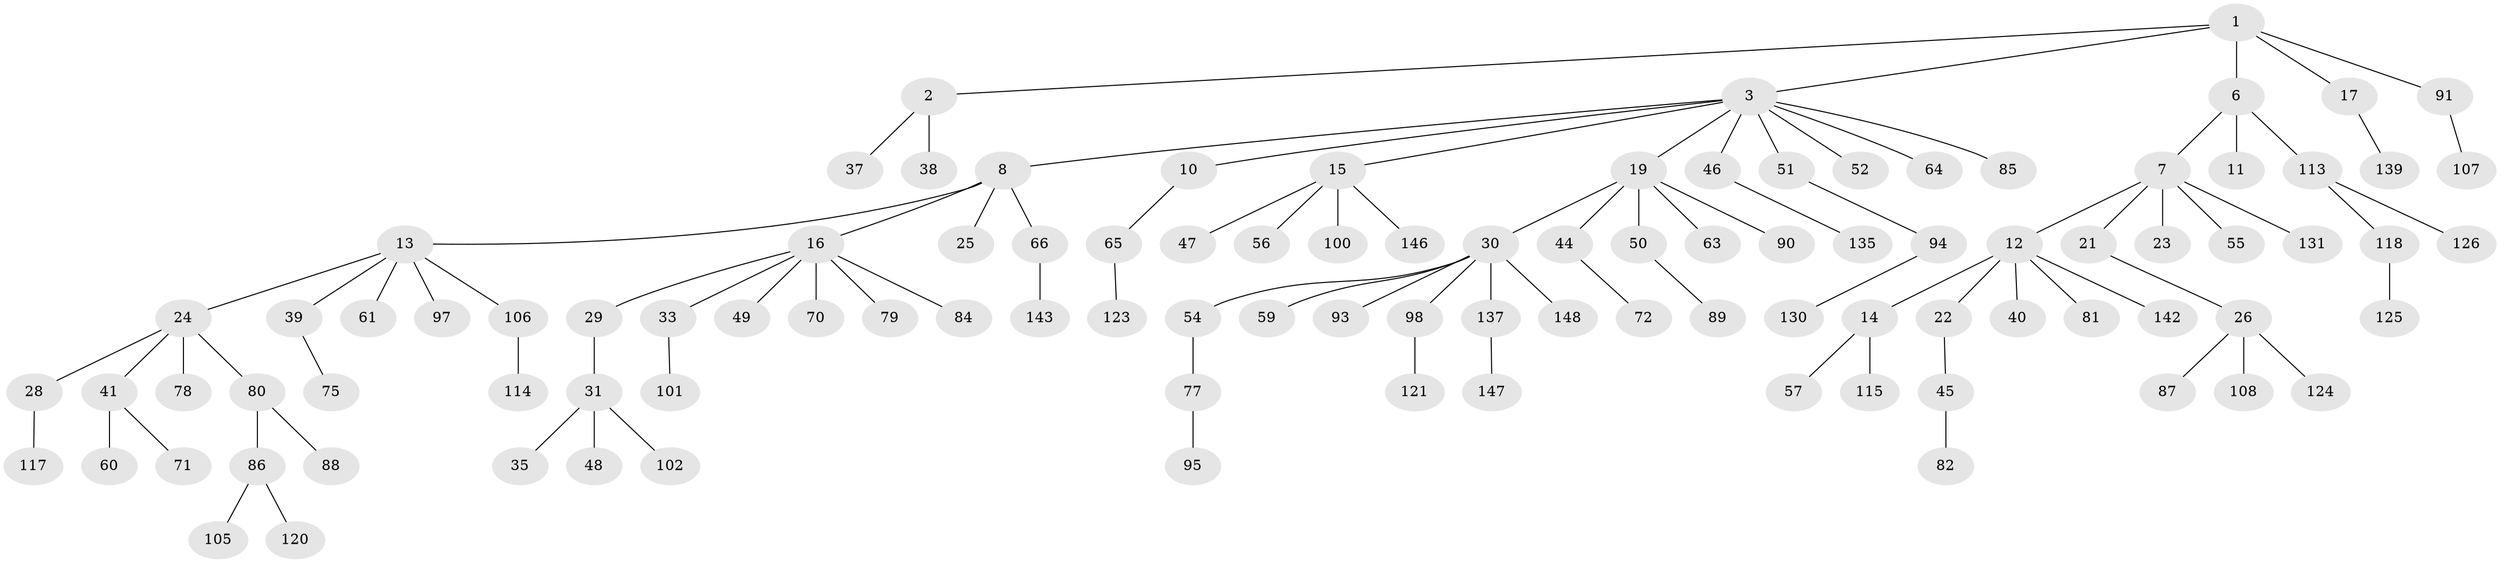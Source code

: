 // original degree distribution, {5: 0.033783783783783786, 2: 0.25, 8: 0.006756756756756757, 3: 0.11486486486486487, 4: 0.060810810810810814, 1: 0.5067567567567568, 6: 0.02027027027027027, 7: 0.006756756756756757}
// Generated by graph-tools (version 1.1) at 2025/42/03/06/25 10:42:04]
// undirected, 103 vertices, 102 edges
graph export_dot {
graph [start="1"]
  node [color=gray90,style=filled];
  1 [super="+5"];
  2 [super="+4"];
  3 [super="+36"];
  6 [super="+34"];
  7 [super="+9"];
  8;
  10;
  11;
  12 [super="+32"];
  13 [super="+133"];
  14 [super="+18"];
  15 [super="+99"];
  16 [super="+20"];
  17 [super="+136"];
  19 [super="+43"];
  21;
  22;
  23;
  24 [super="+27"];
  25 [super="+144"];
  26 [super="+74"];
  28 [super="+58"];
  29;
  30 [super="+67"];
  31 [super="+42"];
  33;
  35;
  37;
  38;
  39;
  40;
  41 [super="+83"];
  44 [super="+62"];
  45 [super="+68"];
  46 [super="+119"];
  47;
  48;
  49;
  50 [super="+96"];
  51 [super="+109"];
  52 [super="+53"];
  54 [super="+73"];
  55;
  56;
  57 [super="+69"];
  59;
  60;
  61;
  63;
  64 [super="+76"];
  65 [super="+140"];
  66 [super="+132"];
  70 [super="+134"];
  71;
  72;
  75;
  77 [super="+104"];
  78 [super="+127"];
  79;
  80 [super="+112"];
  81;
  82;
  84 [super="+111"];
  85 [super="+103"];
  86 [super="+92"];
  87;
  88;
  89;
  90;
  91;
  93;
  94 [super="+110"];
  95;
  97;
  98;
  100;
  101;
  102;
  105 [super="+145"];
  106 [super="+116"];
  107;
  108;
  113;
  114 [super="+129"];
  115;
  117 [super="+138"];
  118 [super="+122"];
  120 [super="+128"];
  121;
  123;
  124;
  125;
  126;
  130;
  131;
  135;
  137 [super="+141"];
  139;
  142;
  143;
  146;
  147;
  148;
  1 -- 2;
  1 -- 3;
  1 -- 6;
  1 -- 91;
  1 -- 17;
  2 -- 37;
  2 -- 38;
  3 -- 8;
  3 -- 10;
  3 -- 15;
  3 -- 19;
  3 -- 46;
  3 -- 85;
  3 -- 64;
  3 -- 51;
  3 -- 52;
  6 -- 7;
  6 -- 11;
  6 -- 113;
  7 -- 12;
  7 -- 23;
  7 -- 55;
  7 -- 131;
  7 -- 21;
  8 -- 13;
  8 -- 16;
  8 -- 25;
  8 -- 66;
  10 -- 65;
  12 -- 14;
  12 -- 22;
  12 -- 40;
  12 -- 81;
  12 -- 142;
  13 -- 24;
  13 -- 39;
  13 -- 61;
  13 -- 97;
  13 -- 106;
  14 -- 57;
  14 -- 115;
  15 -- 47;
  15 -- 56;
  15 -- 100;
  15 -- 146;
  16 -- 33;
  16 -- 84;
  16 -- 49;
  16 -- 70;
  16 -- 29;
  16 -- 79;
  17 -- 139;
  19 -- 30;
  19 -- 50;
  19 -- 90;
  19 -- 44;
  19 -- 63;
  21 -- 26;
  22 -- 45;
  24 -- 41;
  24 -- 80;
  24 -- 28;
  24 -- 78;
  26 -- 87;
  26 -- 124;
  26 -- 108;
  28 -- 117;
  29 -- 31;
  30 -- 54;
  30 -- 59;
  30 -- 137;
  30 -- 148;
  30 -- 98;
  30 -- 93;
  31 -- 35;
  31 -- 48;
  31 -- 102;
  33 -- 101;
  39 -- 75;
  41 -- 60;
  41 -- 71;
  44 -- 72;
  45 -- 82;
  46 -- 135;
  50 -- 89;
  51 -- 94;
  54 -- 77;
  65 -- 123;
  66 -- 143;
  77 -- 95;
  80 -- 86;
  80 -- 88;
  86 -- 120;
  86 -- 105;
  91 -- 107;
  94 -- 130;
  98 -- 121;
  106 -- 114;
  113 -- 118;
  113 -- 126;
  118 -- 125;
  137 -- 147;
}
